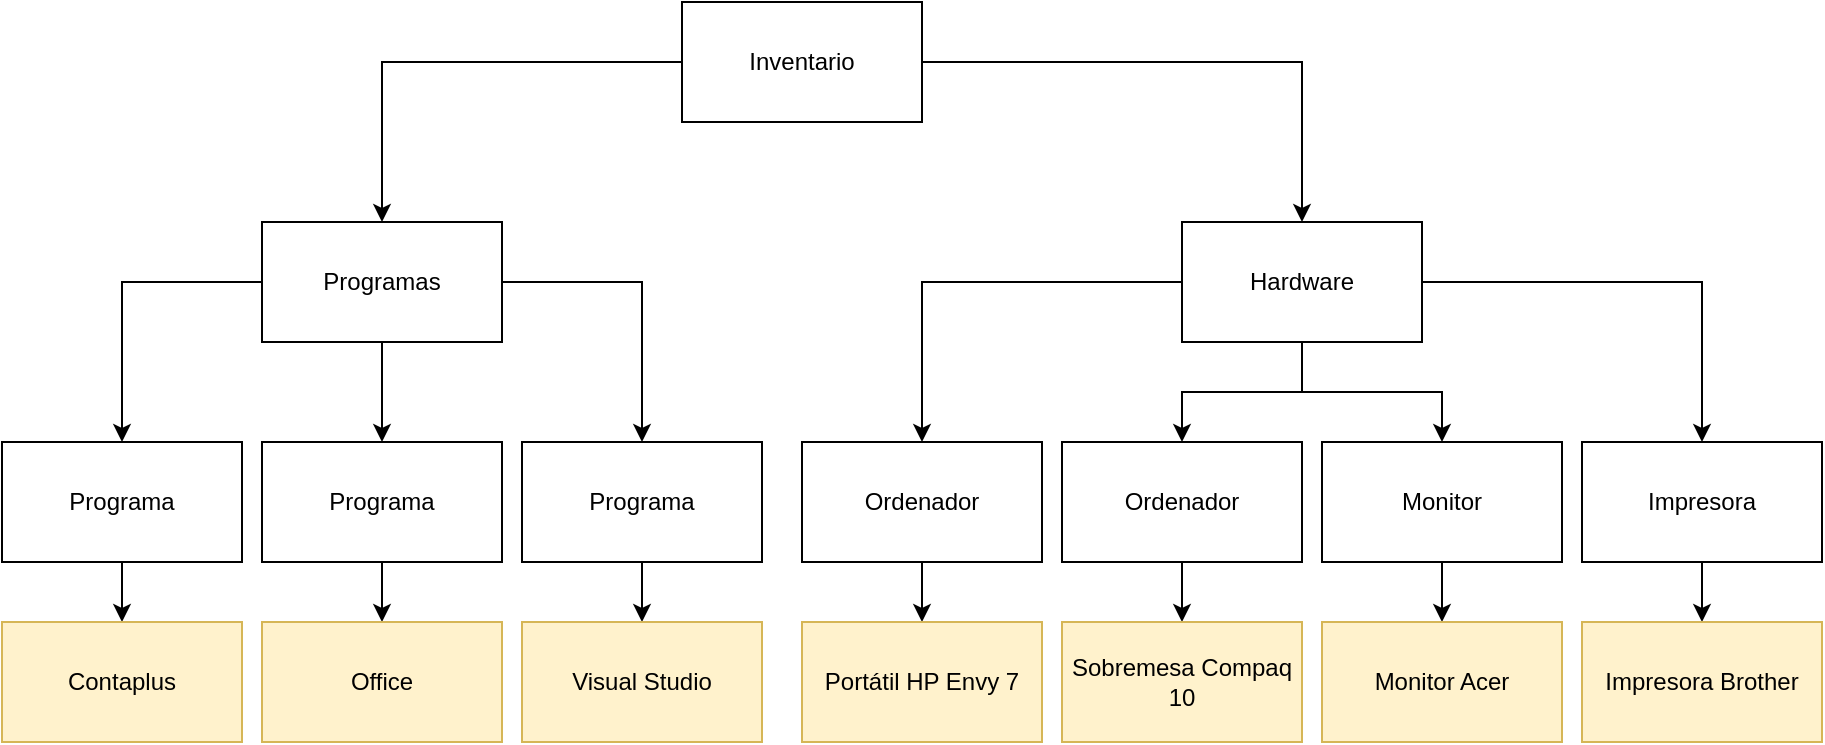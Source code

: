 <mxfile version="28.2.5">
  <diagram name="Página-1" id="h-n4Qk0J0T3QkIA8bF4s">
    <mxGraphModel dx="938" dy="528" grid="1" gridSize="10" guides="1" tooltips="1" connect="1" arrows="1" fold="1" page="1" pageScale="1" pageWidth="827" pageHeight="1169" math="0" shadow="0">
      <root>
        <mxCell id="0" />
        <mxCell id="1" parent="0" />
        <mxCell id="kjDKSDs41qz1aMEq6AeZ-4" style="edgeStyle=orthogonalEdgeStyle;rounded=0;orthogonalLoop=1;jettySize=auto;html=1;" edge="1" parent="1" source="kjDKSDs41qz1aMEq6AeZ-1" target="kjDKSDs41qz1aMEq6AeZ-3">
          <mxGeometry relative="1" as="geometry" />
        </mxCell>
        <mxCell id="kjDKSDs41qz1aMEq6AeZ-5" style="edgeStyle=orthogonalEdgeStyle;rounded=0;orthogonalLoop=1;jettySize=auto;html=1;" edge="1" parent="1" source="kjDKSDs41qz1aMEq6AeZ-1" target="kjDKSDs41qz1aMEq6AeZ-2">
          <mxGeometry relative="1" as="geometry" />
        </mxCell>
        <mxCell id="kjDKSDs41qz1aMEq6AeZ-1" value="&lt;div&gt;Inventario&lt;/div&gt;" style="rounded=0;whiteSpace=wrap;html=1;" vertex="1" parent="1">
          <mxGeometry x="390" y="50" width="120" height="60" as="geometry" />
        </mxCell>
        <mxCell id="kjDKSDs41qz1aMEq6AeZ-21" style="edgeStyle=orthogonalEdgeStyle;rounded=0;orthogonalLoop=1;jettySize=auto;html=1;" edge="1" parent="1" source="kjDKSDs41qz1aMEq6AeZ-2" target="kjDKSDs41qz1aMEq6AeZ-20">
          <mxGeometry relative="1" as="geometry" />
        </mxCell>
        <mxCell id="kjDKSDs41qz1aMEq6AeZ-22" style="edgeStyle=orthogonalEdgeStyle;rounded=0;orthogonalLoop=1;jettySize=auto;html=1;" edge="1" parent="1" source="kjDKSDs41qz1aMEq6AeZ-2" target="kjDKSDs41qz1aMEq6AeZ-19">
          <mxGeometry relative="1" as="geometry" />
        </mxCell>
        <mxCell id="kjDKSDs41qz1aMEq6AeZ-23" style="edgeStyle=orthogonalEdgeStyle;rounded=0;orthogonalLoop=1;jettySize=auto;html=1;" edge="1" parent="1" source="kjDKSDs41qz1aMEq6AeZ-2" target="kjDKSDs41qz1aMEq6AeZ-18">
          <mxGeometry relative="1" as="geometry" />
        </mxCell>
        <mxCell id="kjDKSDs41qz1aMEq6AeZ-25" style="edgeStyle=orthogonalEdgeStyle;rounded=0;orthogonalLoop=1;jettySize=auto;html=1;" edge="1" parent="1" source="kjDKSDs41qz1aMEq6AeZ-2" target="kjDKSDs41qz1aMEq6AeZ-24">
          <mxGeometry relative="1" as="geometry" />
        </mxCell>
        <mxCell id="kjDKSDs41qz1aMEq6AeZ-2" value="Hardware" style="rounded=0;whiteSpace=wrap;html=1;" vertex="1" parent="1">
          <mxGeometry x="640" y="160" width="120" height="60" as="geometry" />
        </mxCell>
        <mxCell id="kjDKSDs41qz1aMEq6AeZ-9" style="edgeStyle=orthogonalEdgeStyle;rounded=0;orthogonalLoop=1;jettySize=auto;html=1;" edge="1" parent="1" source="kjDKSDs41qz1aMEq6AeZ-3" target="kjDKSDs41qz1aMEq6AeZ-8">
          <mxGeometry relative="1" as="geometry" />
        </mxCell>
        <mxCell id="kjDKSDs41qz1aMEq6AeZ-10" style="edgeStyle=orthogonalEdgeStyle;rounded=0;orthogonalLoop=1;jettySize=auto;html=1;" edge="1" parent="1" source="kjDKSDs41qz1aMEq6AeZ-3" target="kjDKSDs41qz1aMEq6AeZ-7">
          <mxGeometry relative="1" as="geometry" />
        </mxCell>
        <mxCell id="kjDKSDs41qz1aMEq6AeZ-11" style="edgeStyle=orthogonalEdgeStyle;rounded=0;orthogonalLoop=1;jettySize=auto;html=1;" edge="1" parent="1" source="kjDKSDs41qz1aMEq6AeZ-3" target="kjDKSDs41qz1aMEq6AeZ-6">
          <mxGeometry relative="1" as="geometry" />
        </mxCell>
        <mxCell id="kjDKSDs41qz1aMEq6AeZ-3" value="Programas" style="rounded=0;whiteSpace=wrap;html=1;" vertex="1" parent="1">
          <mxGeometry x="180" y="160" width="120" height="60" as="geometry" />
        </mxCell>
        <mxCell id="kjDKSDs41qz1aMEq6AeZ-17" style="edgeStyle=orthogonalEdgeStyle;rounded=0;orthogonalLoop=1;jettySize=auto;html=1;" edge="1" parent="1" source="kjDKSDs41qz1aMEq6AeZ-6" target="kjDKSDs41qz1aMEq6AeZ-12">
          <mxGeometry relative="1" as="geometry" />
        </mxCell>
        <mxCell id="kjDKSDs41qz1aMEq6AeZ-6" value="Programa" style="rounded=0;whiteSpace=wrap;html=1;" vertex="1" parent="1">
          <mxGeometry x="310" y="270" width="120" height="60" as="geometry" />
        </mxCell>
        <mxCell id="kjDKSDs41qz1aMEq6AeZ-16" style="edgeStyle=orthogonalEdgeStyle;rounded=0;orthogonalLoop=1;jettySize=auto;html=1;" edge="1" parent="1" source="kjDKSDs41qz1aMEq6AeZ-7" target="kjDKSDs41qz1aMEq6AeZ-13">
          <mxGeometry relative="1" as="geometry" />
        </mxCell>
        <mxCell id="kjDKSDs41qz1aMEq6AeZ-7" value="Programa" style="rounded=0;whiteSpace=wrap;html=1;" vertex="1" parent="1">
          <mxGeometry x="180" y="270" width="120" height="60" as="geometry" />
        </mxCell>
        <mxCell id="kjDKSDs41qz1aMEq6AeZ-15" style="edgeStyle=orthogonalEdgeStyle;rounded=0;orthogonalLoop=1;jettySize=auto;html=1;" edge="1" parent="1" source="kjDKSDs41qz1aMEq6AeZ-8" target="kjDKSDs41qz1aMEq6AeZ-14">
          <mxGeometry relative="1" as="geometry" />
        </mxCell>
        <mxCell id="kjDKSDs41qz1aMEq6AeZ-8" value="Programa" style="rounded=0;whiteSpace=wrap;html=1;" vertex="1" parent="1">
          <mxGeometry x="50" y="270" width="120" height="60" as="geometry" />
        </mxCell>
        <mxCell id="kjDKSDs41qz1aMEq6AeZ-12" value="Visual Studio" style="rounded=0;whiteSpace=wrap;html=1;fillColor=#fff2cc;strokeColor=#d6b656;" vertex="1" parent="1">
          <mxGeometry x="310" y="360" width="120" height="60" as="geometry" />
        </mxCell>
        <mxCell id="kjDKSDs41qz1aMEq6AeZ-13" value="Office" style="rounded=0;whiteSpace=wrap;html=1;fillColor=#fff2cc;strokeColor=#d6b656;" vertex="1" parent="1">
          <mxGeometry x="180" y="360" width="120" height="60" as="geometry" />
        </mxCell>
        <mxCell id="kjDKSDs41qz1aMEq6AeZ-14" value="Contaplus" style="rounded=0;whiteSpace=wrap;html=1;fillColor=#fff2cc;strokeColor=#d6b656;" vertex="1" parent="1">
          <mxGeometry x="50" y="360" width="120" height="60" as="geometry" />
        </mxCell>
        <mxCell id="kjDKSDs41qz1aMEq6AeZ-32" style="edgeStyle=orthogonalEdgeStyle;rounded=0;orthogonalLoop=1;jettySize=auto;html=1;" edge="1" parent="1" source="kjDKSDs41qz1aMEq6AeZ-18" target="kjDKSDs41qz1aMEq6AeZ-26">
          <mxGeometry relative="1" as="geometry" />
        </mxCell>
        <mxCell id="kjDKSDs41qz1aMEq6AeZ-18" value="Monitor" style="rounded=0;whiteSpace=wrap;html=1;" vertex="1" parent="1">
          <mxGeometry x="710" y="270" width="120" height="60" as="geometry" />
        </mxCell>
        <mxCell id="kjDKSDs41qz1aMEq6AeZ-31" style="edgeStyle=orthogonalEdgeStyle;rounded=0;orthogonalLoop=1;jettySize=auto;html=1;" edge="1" parent="1" source="kjDKSDs41qz1aMEq6AeZ-19" target="kjDKSDs41qz1aMEq6AeZ-27">
          <mxGeometry relative="1" as="geometry" />
        </mxCell>
        <mxCell id="kjDKSDs41qz1aMEq6AeZ-19" value="Ordenador" style="rounded=0;whiteSpace=wrap;html=1;" vertex="1" parent="1">
          <mxGeometry x="580" y="270" width="120" height="60" as="geometry" />
        </mxCell>
        <mxCell id="kjDKSDs41qz1aMEq6AeZ-30" style="edgeStyle=orthogonalEdgeStyle;rounded=0;orthogonalLoop=1;jettySize=auto;html=1;" edge="1" parent="1" source="kjDKSDs41qz1aMEq6AeZ-20" target="kjDKSDs41qz1aMEq6AeZ-28">
          <mxGeometry relative="1" as="geometry" />
        </mxCell>
        <mxCell id="kjDKSDs41qz1aMEq6AeZ-20" value="Ordenador" style="rounded=0;whiteSpace=wrap;html=1;" vertex="1" parent="1">
          <mxGeometry x="450" y="270" width="120" height="60" as="geometry" />
        </mxCell>
        <mxCell id="kjDKSDs41qz1aMEq6AeZ-33" style="edgeStyle=orthogonalEdgeStyle;rounded=0;orthogonalLoop=1;jettySize=auto;html=1;" edge="1" parent="1" source="kjDKSDs41qz1aMEq6AeZ-24" target="kjDKSDs41qz1aMEq6AeZ-29">
          <mxGeometry relative="1" as="geometry" />
        </mxCell>
        <mxCell id="kjDKSDs41qz1aMEq6AeZ-24" value="Impresora" style="rounded=0;whiteSpace=wrap;html=1;" vertex="1" parent="1">
          <mxGeometry x="840" y="270" width="120" height="60" as="geometry" />
        </mxCell>
        <mxCell id="kjDKSDs41qz1aMEq6AeZ-26" value="Monitor Acer" style="rounded=0;whiteSpace=wrap;html=1;fillColor=#fff2cc;strokeColor=#d6b656;" vertex="1" parent="1">
          <mxGeometry x="710" y="360" width="120" height="60" as="geometry" />
        </mxCell>
        <mxCell id="kjDKSDs41qz1aMEq6AeZ-27" value="Sobremesa Compaq 10" style="rounded=0;whiteSpace=wrap;html=1;fillColor=#fff2cc;strokeColor=#d6b656;" vertex="1" parent="1">
          <mxGeometry x="580" y="360" width="120" height="60" as="geometry" />
        </mxCell>
        <mxCell id="kjDKSDs41qz1aMEq6AeZ-28" value="Portátil HP Envy 7" style="rounded=0;whiteSpace=wrap;html=1;fillColor=#fff2cc;strokeColor=#d6b656;" vertex="1" parent="1">
          <mxGeometry x="450" y="360" width="120" height="60" as="geometry" />
        </mxCell>
        <mxCell id="kjDKSDs41qz1aMEq6AeZ-29" value="Impresora Brother" style="rounded=0;whiteSpace=wrap;html=1;fillColor=#fff2cc;strokeColor=#d6b656;" vertex="1" parent="1">
          <mxGeometry x="840" y="360" width="120" height="60" as="geometry" />
        </mxCell>
      </root>
    </mxGraphModel>
  </diagram>
</mxfile>
